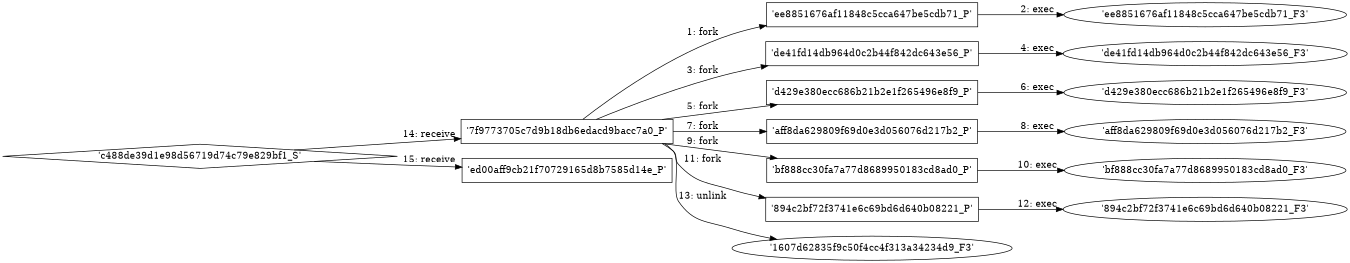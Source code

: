 digraph "D:\Learning\Paper\apt\基于CTI的攻击预警\Dataset\攻击图\ASGfromALLCTI\Threat Source Newsletter (March 25, 2021).dot" {
rankdir="LR"
size="9"
fixedsize="false"
splines="true"
nodesep=0.3
ranksep=0
fontsize=10
overlap="scalexy"
engine= "neato"
	"'7f9773705c7d9b18db6edacd9bacc7a0_P'" [node_type=Process shape=box]
	"'ee8851676af11848c5cca647be5cdb71_P'" [node_type=Process shape=box]
	"'7f9773705c7d9b18db6edacd9bacc7a0_P'" -> "'ee8851676af11848c5cca647be5cdb71_P'" [label="1: fork"]
	"'ee8851676af11848c5cca647be5cdb71_P'" [node_type=Process shape=box]
	"'ee8851676af11848c5cca647be5cdb71_F3'" [node_type=File shape=ellipse]
	"'ee8851676af11848c5cca647be5cdb71_P'" -> "'ee8851676af11848c5cca647be5cdb71_F3'" [label="2: exec"]
	"'7f9773705c7d9b18db6edacd9bacc7a0_P'" [node_type=Process shape=box]
	"'de41fd14db964d0c2b44f842dc643e56_P'" [node_type=Process shape=box]
	"'7f9773705c7d9b18db6edacd9bacc7a0_P'" -> "'de41fd14db964d0c2b44f842dc643e56_P'" [label="3: fork"]
	"'de41fd14db964d0c2b44f842dc643e56_P'" [node_type=Process shape=box]
	"'de41fd14db964d0c2b44f842dc643e56_F3'" [node_type=File shape=ellipse]
	"'de41fd14db964d0c2b44f842dc643e56_P'" -> "'de41fd14db964d0c2b44f842dc643e56_F3'" [label="4: exec"]
	"'7f9773705c7d9b18db6edacd9bacc7a0_P'" [node_type=Process shape=box]
	"'d429e380ecc686b21b2e1f265496e8f9_P'" [node_type=Process shape=box]
	"'7f9773705c7d9b18db6edacd9bacc7a0_P'" -> "'d429e380ecc686b21b2e1f265496e8f9_P'" [label="5: fork"]
	"'d429e380ecc686b21b2e1f265496e8f9_P'" [node_type=Process shape=box]
	"'d429e380ecc686b21b2e1f265496e8f9_F3'" [node_type=File shape=ellipse]
	"'d429e380ecc686b21b2e1f265496e8f9_P'" -> "'d429e380ecc686b21b2e1f265496e8f9_F3'" [label="6: exec"]
	"'7f9773705c7d9b18db6edacd9bacc7a0_P'" [node_type=Process shape=box]
	"'aff8da629809f69d0e3d056076d217b2_P'" [node_type=Process shape=box]
	"'7f9773705c7d9b18db6edacd9bacc7a0_P'" -> "'aff8da629809f69d0e3d056076d217b2_P'" [label="7: fork"]
	"'aff8da629809f69d0e3d056076d217b2_P'" [node_type=Process shape=box]
	"'aff8da629809f69d0e3d056076d217b2_F3'" [node_type=File shape=ellipse]
	"'aff8da629809f69d0e3d056076d217b2_P'" -> "'aff8da629809f69d0e3d056076d217b2_F3'" [label="8: exec"]
	"'7f9773705c7d9b18db6edacd9bacc7a0_P'" [node_type=Process shape=box]
	"'bf888cc30fa7a77d8689950183cd8ad0_P'" [node_type=Process shape=box]
	"'7f9773705c7d9b18db6edacd9bacc7a0_P'" -> "'bf888cc30fa7a77d8689950183cd8ad0_P'" [label="9: fork"]
	"'bf888cc30fa7a77d8689950183cd8ad0_P'" [node_type=Process shape=box]
	"'bf888cc30fa7a77d8689950183cd8ad0_F3'" [node_type=File shape=ellipse]
	"'bf888cc30fa7a77d8689950183cd8ad0_P'" -> "'bf888cc30fa7a77d8689950183cd8ad0_F3'" [label="10: exec"]
	"'7f9773705c7d9b18db6edacd9bacc7a0_P'" [node_type=Process shape=box]
	"'894c2bf72f3741e6c69bd6d640b08221_P'" [node_type=Process shape=box]
	"'7f9773705c7d9b18db6edacd9bacc7a0_P'" -> "'894c2bf72f3741e6c69bd6d640b08221_P'" [label="11: fork"]
	"'894c2bf72f3741e6c69bd6d640b08221_P'" [node_type=Process shape=box]
	"'894c2bf72f3741e6c69bd6d640b08221_F3'" [node_type=File shape=ellipse]
	"'894c2bf72f3741e6c69bd6d640b08221_P'" -> "'894c2bf72f3741e6c69bd6d640b08221_F3'" [label="12: exec"]
	"'1607d62835f9c50f4cc4f313a34234d9_F3'" [node_type=file shape=ellipse]
	"'7f9773705c7d9b18db6edacd9bacc7a0_P'" [node_type=Process shape=box]
	"'7f9773705c7d9b18db6edacd9bacc7a0_P'" -> "'1607d62835f9c50f4cc4f313a34234d9_F3'" [label="13: unlink"]
	"'7f9773705c7d9b18db6edacd9bacc7a0_P'" [node_type=Process shape=box]
	"'c488de39d1e98d56719d74c79e829bf1_S'" [node_type=Socket shape=diamond]
	"'c488de39d1e98d56719d74c79e829bf1_S'" -> "'7f9773705c7d9b18db6edacd9bacc7a0_P'" [label="14: receive"]
	"'ed00aff9cb21f70729165d8b7585d14e_P'" [node_type=Process shape=box]
	"'c488de39d1e98d56719d74c79e829bf1_S'" [node_type=Socket shape=diamond]
	"'c488de39d1e98d56719d74c79e829bf1_S'" -> "'ed00aff9cb21f70729165d8b7585d14e_P'" [label="15: receive"]
}
